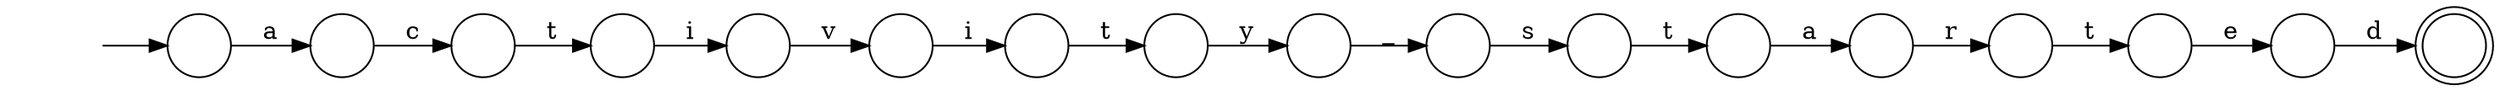 digraph Automaton {
  rankdir = LR;
  0 [shape=circle,label=""];
  0 -> 13 [label="d"]
  1 [shape=circle,label=""];
  1 -> 9 [label="t"]
  2 [shape=circle,label=""];
  2 -> 10 [label="s"]
  3 [shape=circle,label=""];
  3 -> 8 [label="r"]
  4 [shape=circle,label=""];
  initial [shape=plaintext,label=""];
  initial -> 4
  4 -> 5 [label="a"]
  5 [shape=circle,label=""];
  5 -> 1 [label="c"]
  6 [shape=circle,label=""];
  6 -> 3 [label="a"]
  7 [shape=circle,label=""];
  7 -> 2 [label="_"]
  8 [shape=circle,label=""];
  8 -> 14 [label="t"]
  9 [shape=circle,label=""];
  9 -> 11 [label="i"]
  10 [shape=circle,label=""];
  10 -> 6 [label="t"]
  11 [shape=circle,label=""];
  11 -> 12 [label="v"]
  12 [shape=circle,label=""];
  12 -> 15 [label="i"]
  13 [shape=doublecircle,label=""];
  14 [shape=circle,label=""];
  14 -> 0 [label="e"]
  15 [shape=circle,label=""];
  15 -> 16 [label="t"]
  16 [shape=circle,label=""];
  16 -> 7 [label="y"]
}
